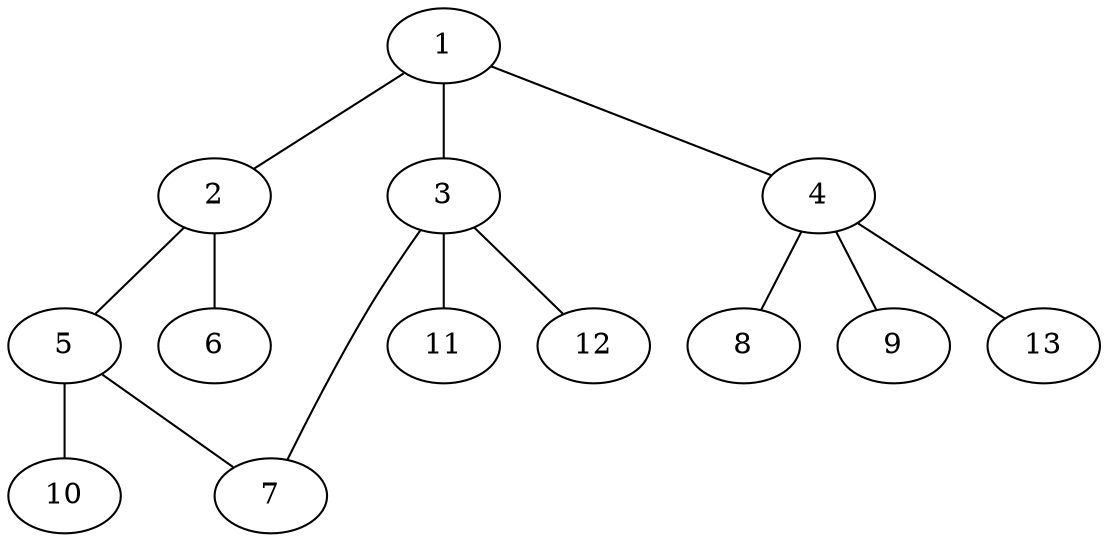 graph molecule_3854 {
	1	 [chem=C];
	2	 [chem=C];
	1 -- 2	 [valence=2];
	3	 [chem=C];
	1 -- 3	 [valence=1];
	4	 [chem=C];
	1 -- 4	 [valence=1];
	5	 [chem=C];
	2 -- 5	 [valence=1];
	6	 [chem=Cl];
	2 -- 6	 [valence=1];
	7	 [chem=O];
	3 -- 7	 [valence=1];
	11	 [chem=H];
	3 -- 11	 [valence=1];
	12	 [chem=H];
	3 -- 12	 [valence=1];
	8	 [chem=Cl];
	4 -- 8	 [valence=1];
	9	 [chem=Cl];
	4 -- 9	 [valence=1];
	13	 [chem=H];
	4 -- 13	 [valence=1];
	5 -- 7	 [valence=1];
	10	 [chem=O];
	5 -- 10	 [valence=2];
}
